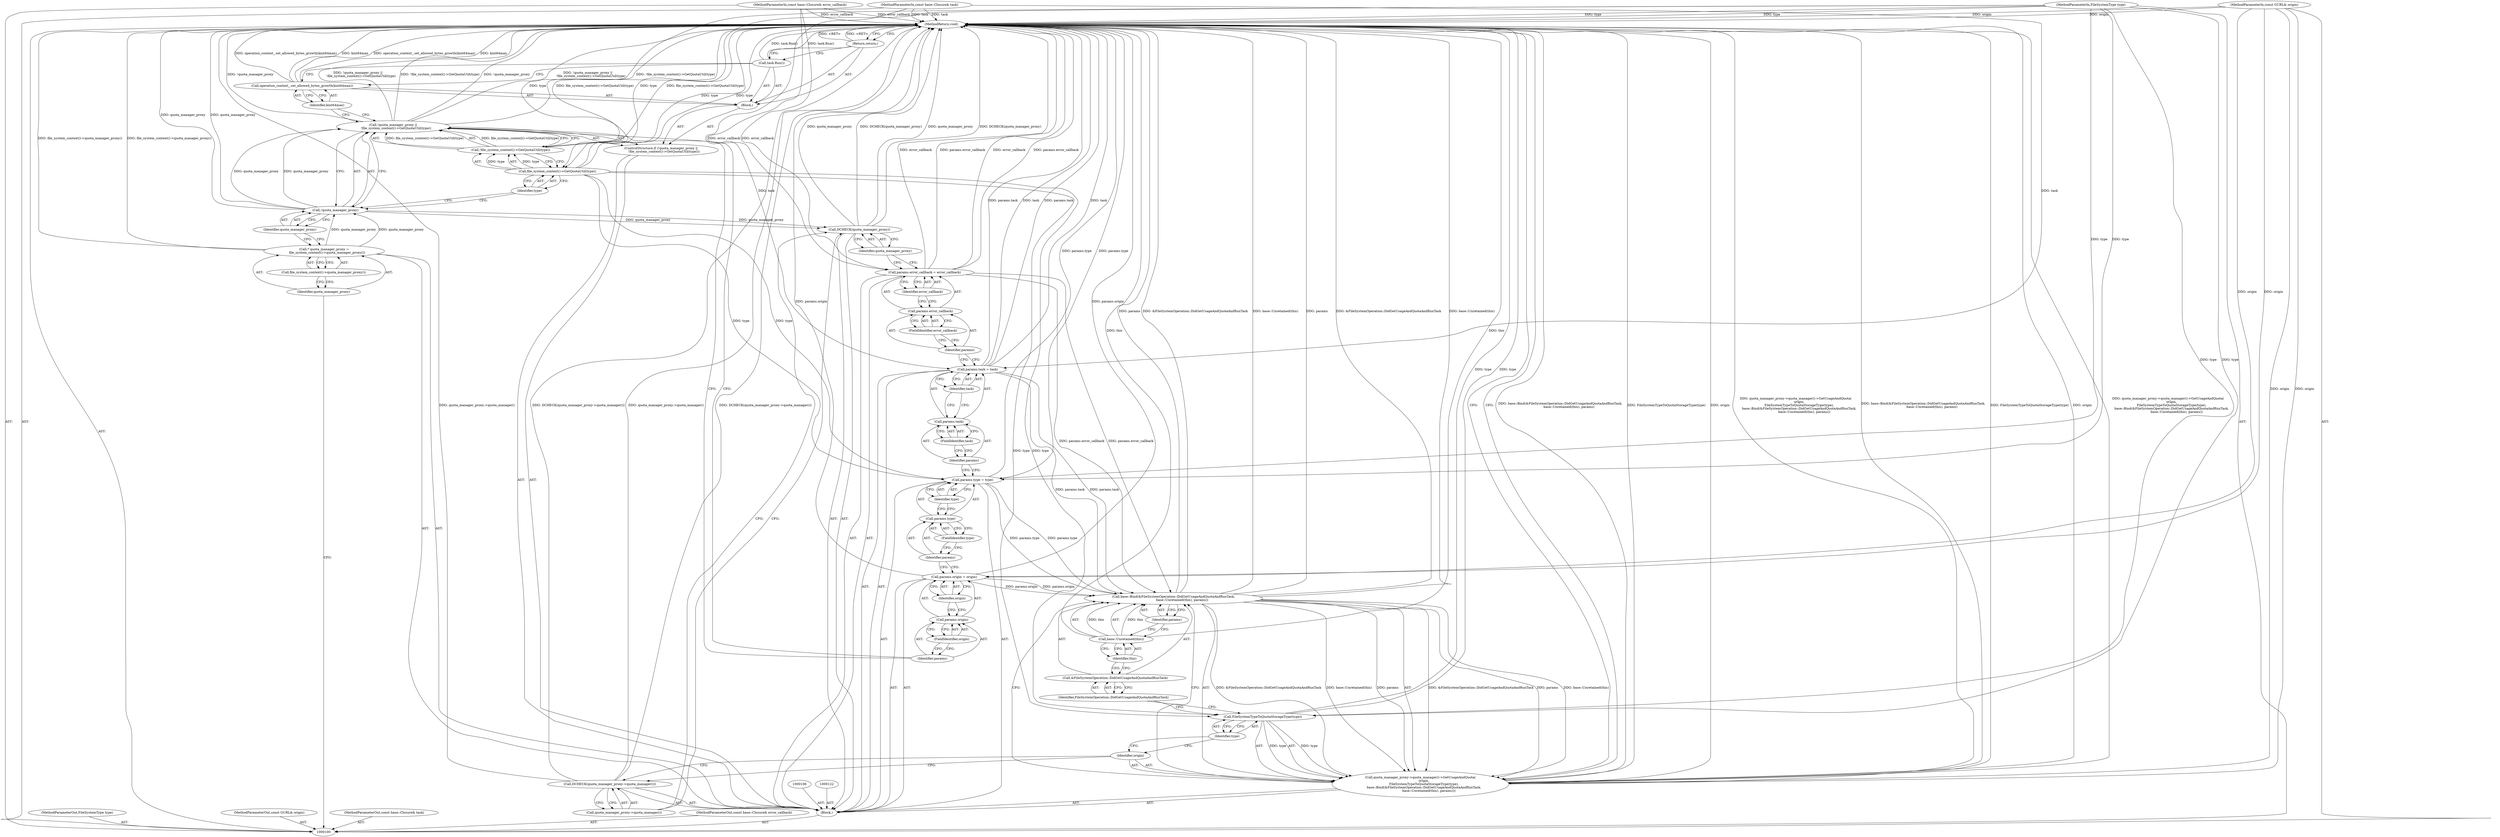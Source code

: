 digraph "1_Chrome_3ea4ba8af75eb37860c15d02af94f272e5bbc235" {
"1000157" [label="(MethodReturn,void)"];
"1000120" [label="(Call,task.Run())"];
"1000121" [label="(Return,return;)"];
"1000127" [label="(Identifier,origin)"];
"1000123" [label="(Call,params.origin = origin)"];
"1000124" [label="(Call,params.origin)"];
"1000125" [label="(Identifier,params)"];
"1000126" [label="(FieldIdentifier,origin)"];
"1000132" [label="(Identifier,type)"];
"1000128" [label="(Call,params.type = type)"];
"1000129" [label="(Call,params.type)"];
"1000130" [label="(Identifier,params)"];
"1000131" [label="(FieldIdentifier,type)"];
"1000137" [label="(Identifier,task)"];
"1000133" [label="(Call,params.task = task)"];
"1000134" [label="(Call,params.task)"];
"1000135" [label="(Identifier,params)"];
"1000136" [label="(FieldIdentifier,task)"];
"1000138" [label="(Call,params.error_callback = error_callback)"];
"1000139" [label="(Call,params.error_callback)"];
"1000140" [label="(Identifier,params)"];
"1000142" [label="(Identifier,error_callback)"];
"1000141" [label="(FieldIdentifier,error_callback)"];
"1000102" [label="(MethodParameterIn,FileSystemType type)"];
"1000231" [label="(MethodParameterOut,FileSystemType type)"];
"1000101" [label="(MethodParameterIn,const GURL& origin)"];
"1000230" [label="(MethodParameterOut,const GURL& origin)"];
"1000143" [label="(Call,DCHECK(quota_manager_proxy))"];
"1000144" [label="(Identifier,quota_manager_proxy)"];
"1000145" [label="(Call,DCHECK(quota_manager_proxy->quota_manager()))"];
"1000146" [label="(Call,quota_manager_proxy->quota_manager())"];
"1000147" [label="(Call,quota_manager_proxy->quota_manager()->GetUsageAndQuota(\n       origin,\n       FileSystemTypeToQuotaStorageType(type),\n       base::Bind(&FileSystemOperation::DidGetUsageAndQuotaAndRunTask,\n                 base::Unretained(this), params)))"];
"1000148" [label="(Identifier,origin)"];
"1000150" [label="(Identifier,type)"];
"1000149" [label="(Call,FileSystemTypeToQuotaStorageType(type))"];
"1000152" [label="(Call,&FileSystemOperation::DidGetUsageAndQuotaAndRunTask)"];
"1000153" [label="(Identifier,FileSystemOperation::DidGetUsageAndQuotaAndRunTask)"];
"1000151" [label="(Call,base::Bind(&FileSystemOperation::DidGetUsageAndQuotaAndRunTask,\n                 base::Unretained(this), params))"];
"1000154" [label="(Call,base::Unretained(this))"];
"1000155" [label="(Identifier,this)"];
"1000156" [label="(Identifier,params)"];
"1000103" [label="(MethodParameterIn,const base::Closure& task)"];
"1000232" [label="(MethodParameterOut,const base::Closure& task)"];
"1000104" [label="(MethodParameterIn,const base::Closure& error_callback)"];
"1000233" [label="(MethodParameterOut,const base::Closure& error_callback)"];
"1000105" [label="(Block,)"];
"1000107" [label="(Call,* quota_manager_proxy =\n      file_system_context()->quota_manager_proxy())"];
"1000108" [label="(Identifier,quota_manager_proxy)"];
"1000109" [label="(Call,file_system_context()->quota_manager_proxy())"];
"1000110" [label="(ControlStructure,if (!quota_manager_proxy ||\n      !file_system_context()->GetQuotaUtil(type)))"];
"1000111" [label="(Call,!quota_manager_proxy ||\n      !file_system_context()->GetQuotaUtil(type))"];
"1000112" [label="(Call,!quota_manager_proxy)"];
"1000113" [label="(Identifier,quota_manager_proxy)"];
"1000116" [label="(Identifier,type)"];
"1000117" [label="(Block,)"];
"1000114" [label="(Call,!file_system_context()->GetQuotaUtil(type))"];
"1000115" [label="(Call,file_system_context()->GetQuotaUtil(type))"];
"1000118" [label="(Call,operation_context_.set_allowed_bytes_growth(kint64max))"];
"1000119" [label="(Identifier,kint64max)"];
"1000157" -> "1000100"  [label="AST: "];
"1000157" -> "1000121"  [label="CFG: "];
"1000157" -> "1000147"  [label="CFG: "];
"1000121" -> "1000157"  [label="DDG: <RET>"];
"1000138" -> "1000157"  [label="DDG: error_callback"];
"1000138" -> "1000157"  [label="DDG: params.error_callback"];
"1000104" -> "1000157"  [label="DDG: error_callback"];
"1000111" -> "1000157"  [label="DDG: !file_system_context()->GetQuotaUtil(type)"];
"1000111" -> "1000157"  [label="DDG: !quota_manager_proxy"];
"1000111" -> "1000157"  [label="DDG: !quota_manager_proxy ||\n      !file_system_context()->GetQuotaUtil(type)"];
"1000151" -> "1000157"  [label="DDG: &FileSystemOperation::DidGetUsageAndQuotaAndRunTask"];
"1000151" -> "1000157"  [label="DDG: base::Unretained(this)"];
"1000151" -> "1000157"  [label="DDG: params"];
"1000114" -> "1000157"  [label="DDG: file_system_context()->GetQuotaUtil(type)"];
"1000118" -> "1000157"  [label="DDG: operation_context_.set_allowed_bytes_growth(kint64max)"];
"1000118" -> "1000157"  [label="DDG: kint64max"];
"1000149" -> "1000157"  [label="DDG: type"];
"1000145" -> "1000157"  [label="DDG: quota_manager_proxy->quota_manager()"];
"1000145" -> "1000157"  [label="DDG: DCHECK(quota_manager_proxy->quota_manager())"];
"1000123" -> "1000157"  [label="DDG: params.origin"];
"1000147" -> "1000157"  [label="DDG: base::Bind(&FileSystemOperation::DidGetUsageAndQuotaAndRunTask,\n                 base::Unretained(this), params)"];
"1000147" -> "1000157"  [label="DDG: FileSystemTypeToQuotaStorageType(type)"];
"1000147" -> "1000157"  [label="DDG: origin"];
"1000147" -> "1000157"  [label="DDG: quota_manager_proxy->quota_manager()->GetUsageAndQuota(\n       origin,\n       FileSystemTypeToQuotaStorageType(type),\n       base::Bind(&FileSystemOperation::DidGetUsageAndQuotaAndRunTask,\n                 base::Unretained(this), params))"];
"1000128" -> "1000157"  [label="DDG: params.type"];
"1000154" -> "1000157"  [label="DDG: this"];
"1000103" -> "1000157"  [label="DDG: task"];
"1000143" -> "1000157"  [label="DDG: quota_manager_proxy"];
"1000143" -> "1000157"  [label="DDG: DCHECK(quota_manager_proxy)"];
"1000133" -> "1000157"  [label="DDG: params.task"];
"1000133" -> "1000157"  [label="DDG: task"];
"1000102" -> "1000157"  [label="DDG: type"];
"1000112" -> "1000157"  [label="DDG: quota_manager_proxy"];
"1000101" -> "1000157"  [label="DDG: origin"];
"1000120" -> "1000157"  [label="DDG: task.Run()"];
"1000115" -> "1000157"  [label="DDG: type"];
"1000107" -> "1000157"  [label="DDG: file_system_context()->quota_manager_proxy()"];
"1000120" -> "1000117"  [label="AST: "];
"1000120" -> "1000118"  [label="CFG: "];
"1000121" -> "1000120"  [label="CFG: "];
"1000120" -> "1000157"  [label="DDG: task.Run()"];
"1000121" -> "1000117"  [label="AST: "];
"1000121" -> "1000120"  [label="CFG: "];
"1000157" -> "1000121"  [label="CFG: "];
"1000121" -> "1000157"  [label="DDG: <RET>"];
"1000127" -> "1000123"  [label="AST: "];
"1000127" -> "1000124"  [label="CFG: "];
"1000123" -> "1000127"  [label="CFG: "];
"1000123" -> "1000105"  [label="AST: "];
"1000123" -> "1000127"  [label="CFG: "];
"1000124" -> "1000123"  [label="AST: "];
"1000127" -> "1000123"  [label="AST: "];
"1000130" -> "1000123"  [label="CFG: "];
"1000123" -> "1000157"  [label="DDG: params.origin"];
"1000101" -> "1000123"  [label="DDG: origin"];
"1000123" -> "1000151"  [label="DDG: params.origin"];
"1000124" -> "1000123"  [label="AST: "];
"1000124" -> "1000126"  [label="CFG: "];
"1000125" -> "1000124"  [label="AST: "];
"1000126" -> "1000124"  [label="AST: "];
"1000127" -> "1000124"  [label="CFG: "];
"1000125" -> "1000124"  [label="AST: "];
"1000125" -> "1000111"  [label="CFG: "];
"1000126" -> "1000125"  [label="CFG: "];
"1000126" -> "1000124"  [label="AST: "];
"1000126" -> "1000125"  [label="CFG: "];
"1000124" -> "1000126"  [label="CFG: "];
"1000132" -> "1000128"  [label="AST: "];
"1000132" -> "1000129"  [label="CFG: "];
"1000128" -> "1000132"  [label="CFG: "];
"1000128" -> "1000105"  [label="AST: "];
"1000128" -> "1000132"  [label="CFG: "];
"1000129" -> "1000128"  [label="AST: "];
"1000132" -> "1000128"  [label="AST: "];
"1000135" -> "1000128"  [label="CFG: "];
"1000128" -> "1000157"  [label="DDG: params.type"];
"1000115" -> "1000128"  [label="DDG: type"];
"1000102" -> "1000128"  [label="DDG: type"];
"1000128" -> "1000151"  [label="DDG: params.type"];
"1000129" -> "1000128"  [label="AST: "];
"1000129" -> "1000131"  [label="CFG: "];
"1000130" -> "1000129"  [label="AST: "];
"1000131" -> "1000129"  [label="AST: "];
"1000132" -> "1000129"  [label="CFG: "];
"1000130" -> "1000129"  [label="AST: "];
"1000130" -> "1000123"  [label="CFG: "];
"1000131" -> "1000130"  [label="CFG: "];
"1000131" -> "1000129"  [label="AST: "];
"1000131" -> "1000130"  [label="CFG: "];
"1000129" -> "1000131"  [label="CFG: "];
"1000137" -> "1000133"  [label="AST: "];
"1000137" -> "1000134"  [label="CFG: "];
"1000133" -> "1000137"  [label="CFG: "];
"1000133" -> "1000105"  [label="AST: "];
"1000133" -> "1000137"  [label="CFG: "];
"1000134" -> "1000133"  [label="AST: "];
"1000137" -> "1000133"  [label="AST: "];
"1000140" -> "1000133"  [label="CFG: "];
"1000133" -> "1000157"  [label="DDG: params.task"];
"1000133" -> "1000157"  [label="DDG: task"];
"1000103" -> "1000133"  [label="DDG: task"];
"1000133" -> "1000151"  [label="DDG: params.task"];
"1000134" -> "1000133"  [label="AST: "];
"1000134" -> "1000136"  [label="CFG: "];
"1000135" -> "1000134"  [label="AST: "];
"1000136" -> "1000134"  [label="AST: "];
"1000137" -> "1000134"  [label="CFG: "];
"1000135" -> "1000134"  [label="AST: "];
"1000135" -> "1000128"  [label="CFG: "];
"1000136" -> "1000135"  [label="CFG: "];
"1000136" -> "1000134"  [label="AST: "];
"1000136" -> "1000135"  [label="CFG: "];
"1000134" -> "1000136"  [label="CFG: "];
"1000138" -> "1000105"  [label="AST: "];
"1000138" -> "1000142"  [label="CFG: "];
"1000139" -> "1000138"  [label="AST: "];
"1000142" -> "1000138"  [label="AST: "];
"1000144" -> "1000138"  [label="CFG: "];
"1000138" -> "1000157"  [label="DDG: error_callback"];
"1000138" -> "1000157"  [label="DDG: params.error_callback"];
"1000104" -> "1000138"  [label="DDG: error_callback"];
"1000138" -> "1000151"  [label="DDG: params.error_callback"];
"1000139" -> "1000138"  [label="AST: "];
"1000139" -> "1000141"  [label="CFG: "];
"1000140" -> "1000139"  [label="AST: "];
"1000141" -> "1000139"  [label="AST: "];
"1000142" -> "1000139"  [label="CFG: "];
"1000140" -> "1000139"  [label="AST: "];
"1000140" -> "1000133"  [label="CFG: "];
"1000141" -> "1000140"  [label="CFG: "];
"1000142" -> "1000138"  [label="AST: "];
"1000142" -> "1000139"  [label="CFG: "];
"1000138" -> "1000142"  [label="CFG: "];
"1000141" -> "1000139"  [label="AST: "];
"1000141" -> "1000140"  [label="CFG: "];
"1000139" -> "1000141"  [label="CFG: "];
"1000102" -> "1000100"  [label="AST: "];
"1000102" -> "1000157"  [label="DDG: type"];
"1000102" -> "1000115"  [label="DDG: type"];
"1000102" -> "1000128"  [label="DDG: type"];
"1000102" -> "1000149"  [label="DDG: type"];
"1000231" -> "1000100"  [label="AST: "];
"1000101" -> "1000100"  [label="AST: "];
"1000101" -> "1000157"  [label="DDG: origin"];
"1000101" -> "1000123"  [label="DDG: origin"];
"1000101" -> "1000147"  [label="DDG: origin"];
"1000230" -> "1000100"  [label="AST: "];
"1000143" -> "1000105"  [label="AST: "];
"1000143" -> "1000144"  [label="CFG: "];
"1000144" -> "1000143"  [label="AST: "];
"1000146" -> "1000143"  [label="CFG: "];
"1000143" -> "1000157"  [label="DDG: quota_manager_proxy"];
"1000143" -> "1000157"  [label="DDG: DCHECK(quota_manager_proxy)"];
"1000112" -> "1000143"  [label="DDG: quota_manager_proxy"];
"1000144" -> "1000143"  [label="AST: "];
"1000144" -> "1000138"  [label="CFG: "];
"1000143" -> "1000144"  [label="CFG: "];
"1000145" -> "1000105"  [label="AST: "];
"1000145" -> "1000146"  [label="CFG: "];
"1000146" -> "1000145"  [label="AST: "];
"1000148" -> "1000145"  [label="CFG: "];
"1000145" -> "1000157"  [label="DDG: quota_manager_proxy->quota_manager()"];
"1000145" -> "1000157"  [label="DDG: DCHECK(quota_manager_proxy->quota_manager())"];
"1000146" -> "1000145"  [label="AST: "];
"1000146" -> "1000143"  [label="CFG: "];
"1000145" -> "1000146"  [label="CFG: "];
"1000147" -> "1000105"  [label="AST: "];
"1000147" -> "1000151"  [label="CFG: "];
"1000148" -> "1000147"  [label="AST: "];
"1000149" -> "1000147"  [label="AST: "];
"1000151" -> "1000147"  [label="AST: "];
"1000157" -> "1000147"  [label="CFG: "];
"1000147" -> "1000157"  [label="DDG: base::Bind(&FileSystemOperation::DidGetUsageAndQuotaAndRunTask,\n                 base::Unretained(this), params)"];
"1000147" -> "1000157"  [label="DDG: FileSystemTypeToQuotaStorageType(type)"];
"1000147" -> "1000157"  [label="DDG: origin"];
"1000147" -> "1000157"  [label="DDG: quota_manager_proxy->quota_manager()->GetUsageAndQuota(\n       origin,\n       FileSystemTypeToQuotaStorageType(type),\n       base::Bind(&FileSystemOperation::DidGetUsageAndQuotaAndRunTask,\n                 base::Unretained(this), params))"];
"1000101" -> "1000147"  [label="DDG: origin"];
"1000149" -> "1000147"  [label="DDG: type"];
"1000151" -> "1000147"  [label="DDG: &FileSystemOperation::DidGetUsageAndQuotaAndRunTask"];
"1000151" -> "1000147"  [label="DDG: base::Unretained(this)"];
"1000151" -> "1000147"  [label="DDG: params"];
"1000148" -> "1000147"  [label="AST: "];
"1000148" -> "1000145"  [label="CFG: "];
"1000150" -> "1000148"  [label="CFG: "];
"1000150" -> "1000149"  [label="AST: "];
"1000150" -> "1000148"  [label="CFG: "];
"1000149" -> "1000150"  [label="CFG: "];
"1000149" -> "1000147"  [label="AST: "];
"1000149" -> "1000150"  [label="CFG: "];
"1000150" -> "1000149"  [label="AST: "];
"1000153" -> "1000149"  [label="CFG: "];
"1000149" -> "1000157"  [label="DDG: type"];
"1000149" -> "1000147"  [label="DDG: type"];
"1000102" -> "1000149"  [label="DDG: type"];
"1000115" -> "1000149"  [label="DDG: type"];
"1000152" -> "1000151"  [label="AST: "];
"1000152" -> "1000153"  [label="CFG: "];
"1000153" -> "1000152"  [label="AST: "];
"1000155" -> "1000152"  [label="CFG: "];
"1000153" -> "1000152"  [label="AST: "];
"1000153" -> "1000149"  [label="CFG: "];
"1000152" -> "1000153"  [label="CFG: "];
"1000151" -> "1000147"  [label="AST: "];
"1000151" -> "1000156"  [label="CFG: "];
"1000152" -> "1000151"  [label="AST: "];
"1000154" -> "1000151"  [label="AST: "];
"1000156" -> "1000151"  [label="AST: "];
"1000147" -> "1000151"  [label="CFG: "];
"1000151" -> "1000157"  [label="DDG: &FileSystemOperation::DidGetUsageAndQuotaAndRunTask"];
"1000151" -> "1000157"  [label="DDG: base::Unretained(this)"];
"1000151" -> "1000157"  [label="DDG: params"];
"1000151" -> "1000147"  [label="DDG: &FileSystemOperation::DidGetUsageAndQuotaAndRunTask"];
"1000151" -> "1000147"  [label="DDG: base::Unretained(this)"];
"1000151" -> "1000147"  [label="DDG: params"];
"1000154" -> "1000151"  [label="DDG: this"];
"1000138" -> "1000151"  [label="DDG: params.error_callback"];
"1000123" -> "1000151"  [label="DDG: params.origin"];
"1000128" -> "1000151"  [label="DDG: params.type"];
"1000133" -> "1000151"  [label="DDG: params.task"];
"1000154" -> "1000151"  [label="AST: "];
"1000154" -> "1000155"  [label="CFG: "];
"1000155" -> "1000154"  [label="AST: "];
"1000156" -> "1000154"  [label="CFG: "];
"1000154" -> "1000157"  [label="DDG: this"];
"1000154" -> "1000151"  [label="DDG: this"];
"1000155" -> "1000154"  [label="AST: "];
"1000155" -> "1000152"  [label="CFG: "];
"1000154" -> "1000155"  [label="CFG: "];
"1000156" -> "1000151"  [label="AST: "];
"1000156" -> "1000154"  [label="CFG: "];
"1000151" -> "1000156"  [label="CFG: "];
"1000103" -> "1000100"  [label="AST: "];
"1000103" -> "1000157"  [label="DDG: task"];
"1000103" -> "1000133"  [label="DDG: task"];
"1000232" -> "1000100"  [label="AST: "];
"1000104" -> "1000100"  [label="AST: "];
"1000104" -> "1000157"  [label="DDG: error_callback"];
"1000104" -> "1000138"  [label="DDG: error_callback"];
"1000233" -> "1000100"  [label="AST: "];
"1000105" -> "1000100"  [label="AST: "];
"1000106" -> "1000105"  [label="AST: "];
"1000107" -> "1000105"  [label="AST: "];
"1000110" -> "1000105"  [label="AST: "];
"1000122" -> "1000105"  [label="AST: "];
"1000123" -> "1000105"  [label="AST: "];
"1000128" -> "1000105"  [label="AST: "];
"1000133" -> "1000105"  [label="AST: "];
"1000138" -> "1000105"  [label="AST: "];
"1000143" -> "1000105"  [label="AST: "];
"1000145" -> "1000105"  [label="AST: "];
"1000147" -> "1000105"  [label="AST: "];
"1000107" -> "1000105"  [label="AST: "];
"1000107" -> "1000109"  [label="CFG: "];
"1000108" -> "1000107"  [label="AST: "];
"1000109" -> "1000107"  [label="AST: "];
"1000113" -> "1000107"  [label="CFG: "];
"1000107" -> "1000157"  [label="DDG: file_system_context()->quota_manager_proxy()"];
"1000107" -> "1000112"  [label="DDG: quota_manager_proxy"];
"1000108" -> "1000107"  [label="AST: "];
"1000108" -> "1000100"  [label="CFG: "];
"1000109" -> "1000108"  [label="CFG: "];
"1000109" -> "1000107"  [label="AST: "];
"1000109" -> "1000108"  [label="CFG: "];
"1000107" -> "1000109"  [label="CFG: "];
"1000110" -> "1000105"  [label="AST: "];
"1000111" -> "1000110"  [label="AST: "];
"1000117" -> "1000110"  [label="AST: "];
"1000111" -> "1000110"  [label="AST: "];
"1000111" -> "1000112"  [label="CFG: "];
"1000111" -> "1000114"  [label="CFG: "];
"1000112" -> "1000111"  [label="AST: "];
"1000114" -> "1000111"  [label="AST: "];
"1000119" -> "1000111"  [label="CFG: "];
"1000125" -> "1000111"  [label="CFG: "];
"1000111" -> "1000157"  [label="DDG: !file_system_context()->GetQuotaUtil(type)"];
"1000111" -> "1000157"  [label="DDG: !quota_manager_proxy"];
"1000111" -> "1000157"  [label="DDG: !quota_manager_proxy ||\n      !file_system_context()->GetQuotaUtil(type)"];
"1000112" -> "1000111"  [label="DDG: quota_manager_proxy"];
"1000114" -> "1000111"  [label="DDG: file_system_context()->GetQuotaUtil(type)"];
"1000112" -> "1000111"  [label="AST: "];
"1000112" -> "1000113"  [label="CFG: "];
"1000113" -> "1000112"  [label="AST: "];
"1000116" -> "1000112"  [label="CFG: "];
"1000111" -> "1000112"  [label="CFG: "];
"1000112" -> "1000157"  [label="DDG: quota_manager_proxy"];
"1000112" -> "1000111"  [label="DDG: quota_manager_proxy"];
"1000107" -> "1000112"  [label="DDG: quota_manager_proxy"];
"1000112" -> "1000143"  [label="DDG: quota_manager_proxy"];
"1000113" -> "1000112"  [label="AST: "];
"1000113" -> "1000107"  [label="CFG: "];
"1000112" -> "1000113"  [label="CFG: "];
"1000116" -> "1000115"  [label="AST: "];
"1000116" -> "1000112"  [label="CFG: "];
"1000115" -> "1000116"  [label="CFG: "];
"1000117" -> "1000110"  [label="AST: "];
"1000118" -> "1000117"  [label="AST: "];
"1000120" -> "1000117"  [label="AST: "];
"1000121" -> "1000117"  [label="AST: "];
"1000114" -> "1000111"  [label="AST: "];
"1000114" -> "1000115"  [label="CFG: "];
"1000115" -> "1000114"  [label="AST: "];
"1000111" -> "1000114"  [label="CFG: "];
"1000114" -> "1000157"  [label="DDG: file_system_context()->GetQuotaUtil(type)"];
"1000114" -> "1000111"  [label="DDG: file_system_context()->GetQuotaUtil(type)"];
"1000115" -> "1000114"  [label="DDG: type"];
"1000115" -> "1000114"  [label="AST: "];
"1000115" -> "1000116"  [label="CFG: "];
"1000116" -> "1000115"  [label="AST: "];
"1000114" -> "1000115"  [label="CFG: "];
"1000115" -> "1000157"  [label="DDG: type"];
"1000115" -> "1000114"  [label="DDG: type"];
"1000102" -> "1000115"  [label="DDG: type"];
"1000115" -> "1000128"  [label="DDG: type"];
"1000115" -> "1000149"  [label="DDG: type"];
"1000118" -> "1000117"  [label="AST: "];
"1000118" -> "1000119"  [label="CFG: "];
"1000119" -> "1000118"  [label="AST: "];
"1000120" -> "1000118"  [label="CFG: "];
"1000118" -> "1000157"  [label="DDG: operation_context_.set_allowed_bytes_growth(kint64max)"];
"1000118" -> "1000157"  [label="DDG: kint64max"];
"1000119" -> "1000118"  [label="AST: "];
"1000119" -> "1000111"  [label="CFG: "];
"1000118" -> "1000119"  [label="CFG: "];
}
